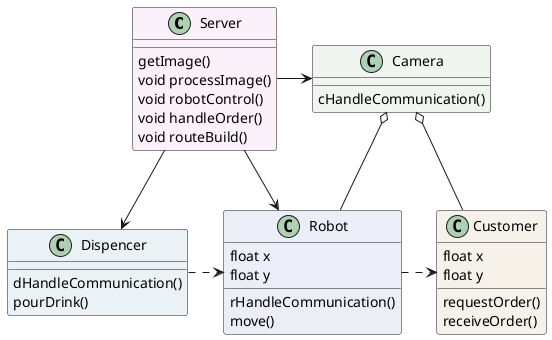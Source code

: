 @startuml
top to bottom direction
class Server #FBF1FB{
   {method} getImage()
   {method} void processImage()
   {method} void robotControl()
   {method} void handleOrder()
   {method} void routeBuild()
}

class Robot #EBEEF7{
   {field} float x
   {field} float y
   {method} rHandleCommunication()
   {method} move()
}

class Camera #F0F6EF{
   {method} cHandleCommunication()
}

class Dispencer #EBF2F5{
   {method} dHandleCommunication()
   {method} pourDrink()
}

class Customer #F6F2EA{
   {field} float x
   {field} float y
   {method} requestOrder()
   {method} receiveOrder()
}

Server -down-> Robot
Server -down-> Dispencer
Robot -up-o Camera
Customer -up-o Camera
Camera <-left- Server
Dispencer .right.> Robot
Robot .right.> Customer
@enduml

